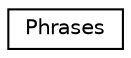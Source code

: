 digraph "Иерархия классов. Графический вид."
{
  edge [fontname="Helvetica",fontsize="10",labelfontname="Helvetica",labelfontsize="10"];
  node [fontname="Helvetica",fontsize="10",shape=record];
  rankdir="LR";
  Node1 [label="Phrases",height=0.2,width=0.4,color="black", fillcolor="white", style="filled",URL="$classPhrases.html",tooltip="Представление фраз в тексте "];
}
